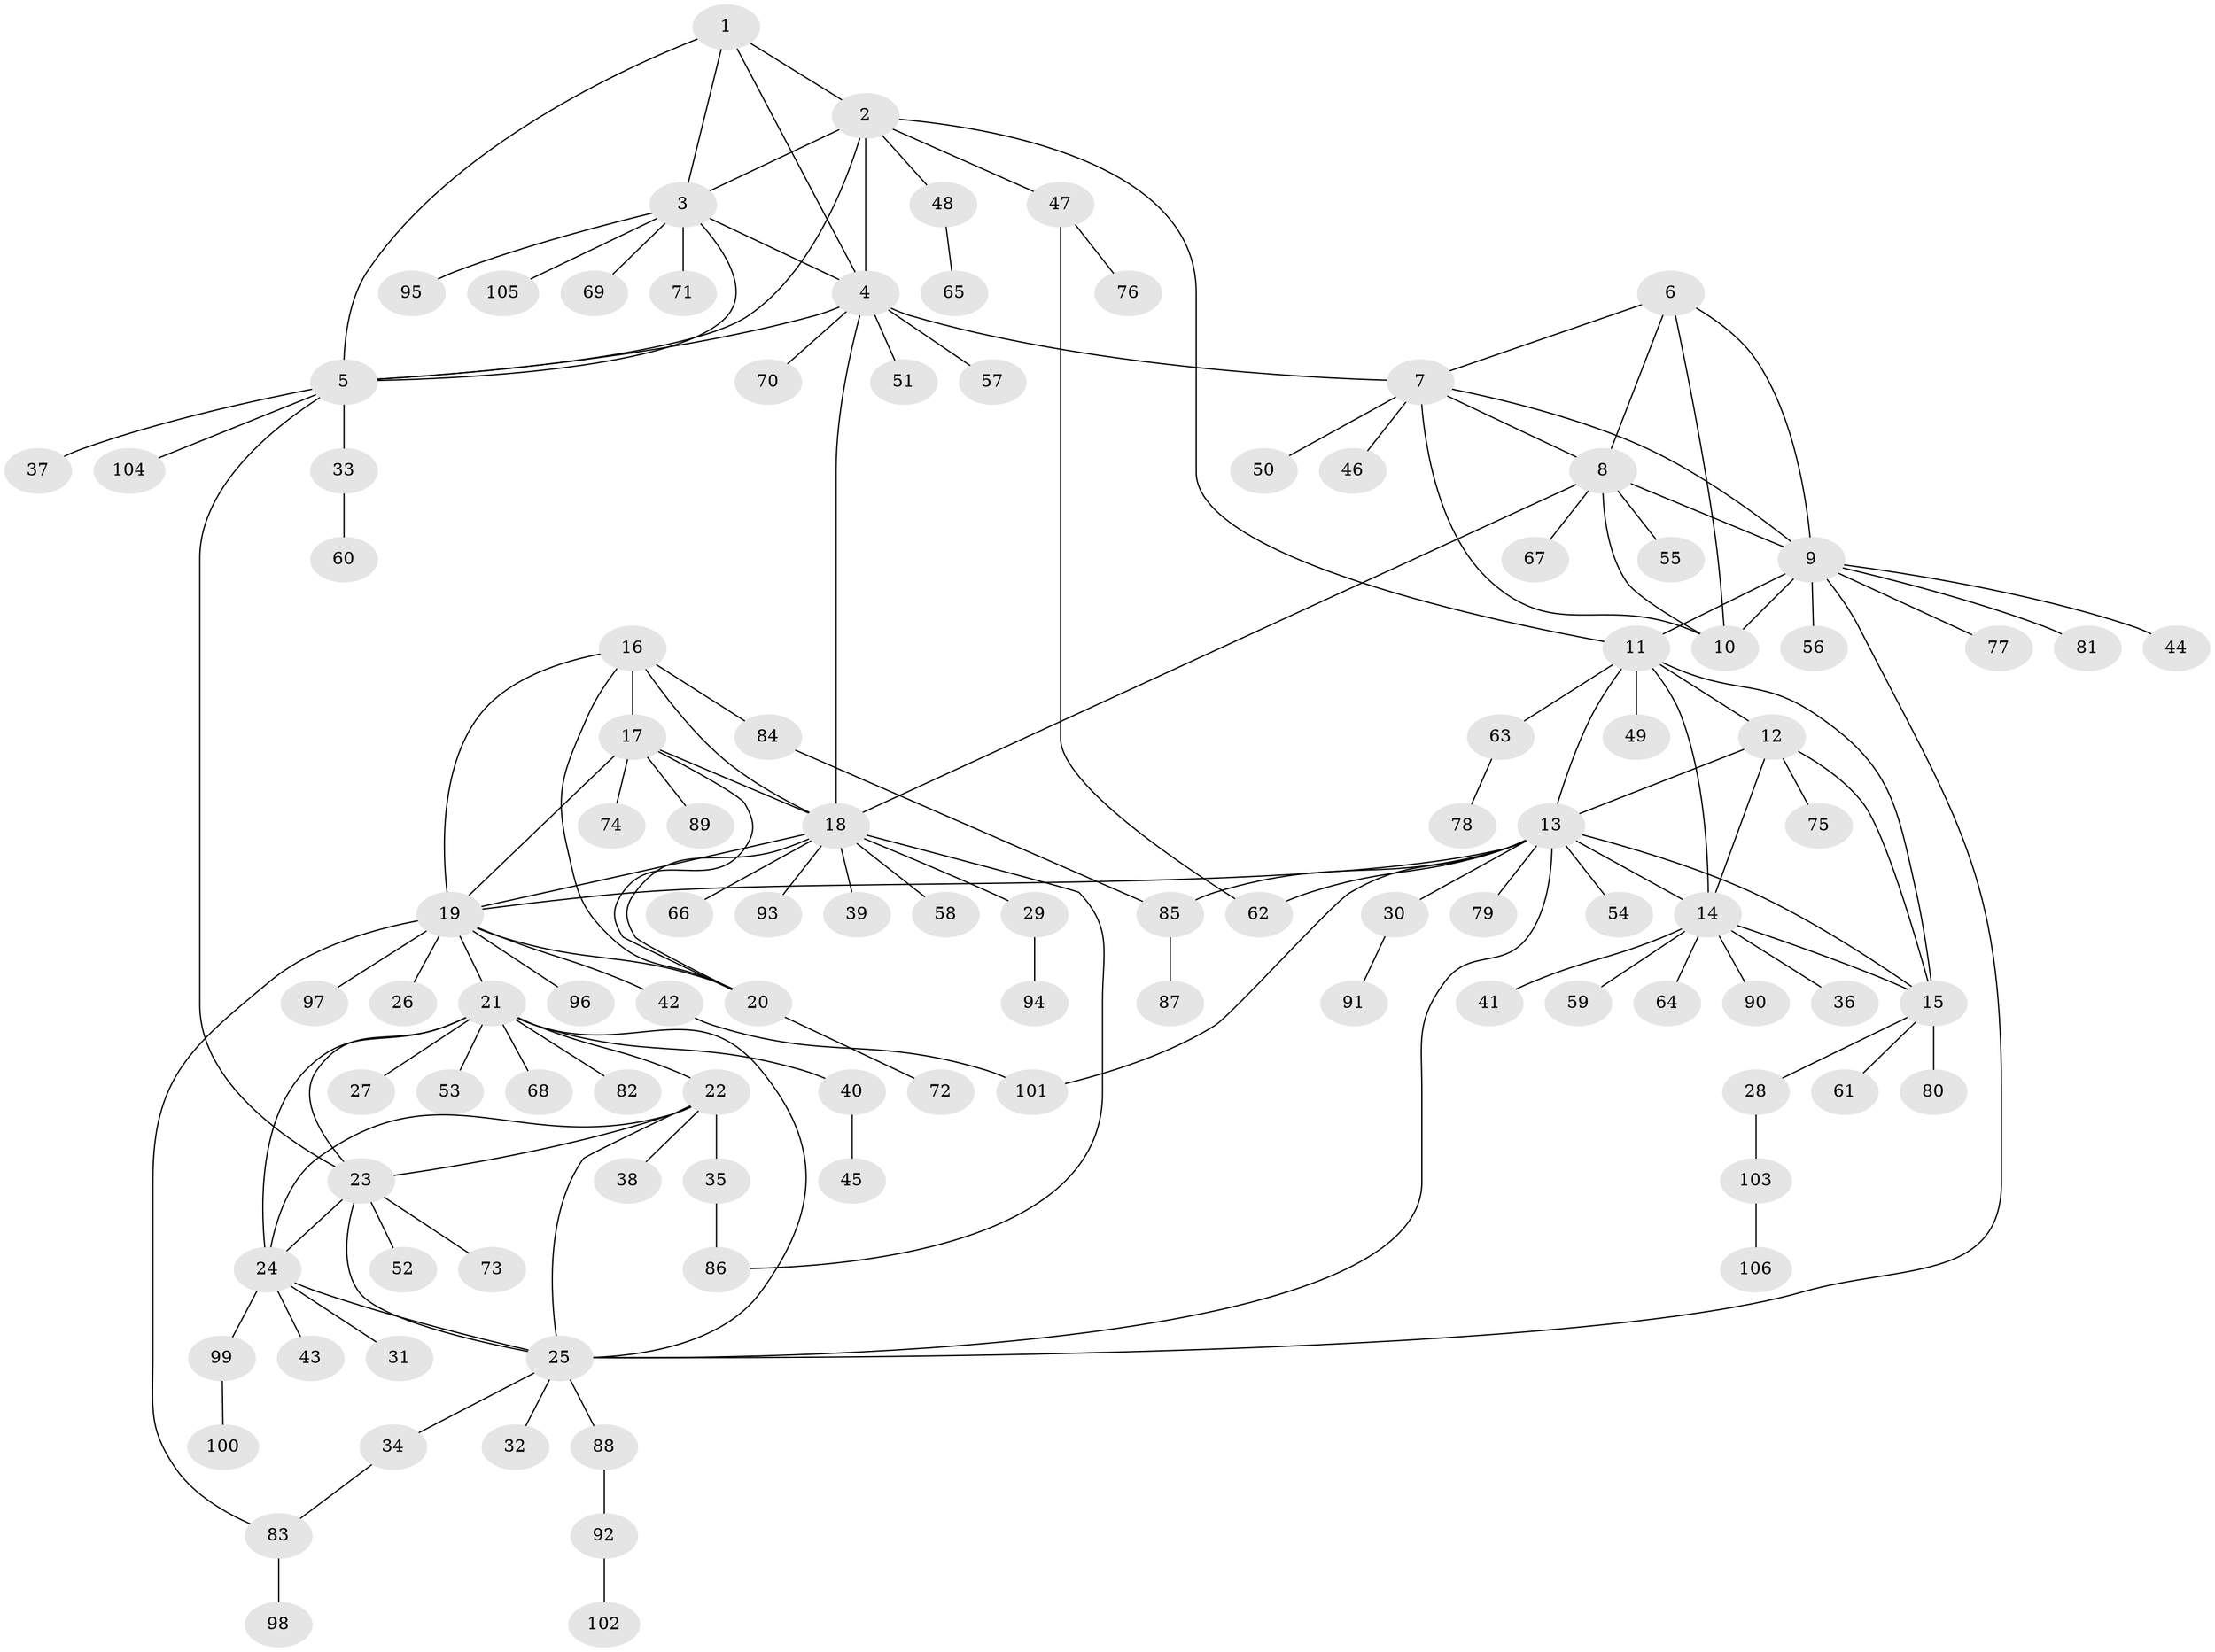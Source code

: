 // coarse degree distribution, {3: 0.023809523809523808, 1: 0.7857142857142857, 5: 0.047619047619047616, 6: 0.023809523809523808, 2: 0.023809523809523808, 4: 0.023809523809523808, 17: 0.023809523809523808, 8: 0.023809523809523808, 9: 0.023809523809523808}
// Generated by graph-tools (version 1.1) at 2025/58/03/04/25 21:58:51]
// undirected, 106 vertices, 146 edges
graph export_dot {
graph [start="1"]
  node [color=gray90,style=filled];
  1;
  2;
  3;
  4;
  5;
  6;
  7;
  8;
  9;
  10;
  11;
  12;
  13;
  14;
  15;
  16;
  17;
  18;
  19;
  20;
  21;
  22;
  23;
  24;
  25;
  26;
  27;
  28;
  29;
  30;
  31;
  32;
  33;
  34;
  35;
  36;
  37;
  38;
  39;
  40;
  41;
  42;
  43;
  44;
  45;
  46;
  47;
  48;
  49;
  50;
  51;
  52;
  53;
  54;
  55;
  56;
  57;
  58;
  59;
  60;
  61;
  62;
  63;
  64;
  65;
  66;
  67;
  68;
  69;
  70;
  71;
  72;
  73;
  74;
  75;
  76;
  77;
  78;
  79;
  80;
  81;
  82;
  83;
  84;
  85;
  86;
  87;
  88;
  89;
  90;
  91;
  92;
  93;
  94;
  95;
  96;
  97;
  98;
  99;
  100;
  101;
  102;
  103;
  104;
  105;
  106;
  1 -- 2;
  1 -- 3;
  1 -- 4;
  1 -- 5;
  2 -- 3;
  2 -- 4;
  2 -- 5;
  2 -- 11;
  2 -- 47;
  2 -- 48;
  3 -- 4;
  3 -- 5;
  3 -- 69;
  3 -- 71;
  3 -- 95;
  3 -- 105;
  4 -- 5;
  4 -- 7;
  4 -- 18;
  4 -- 51;
  4 -- 57;
  4 -- 70;
  5 -- 23;
  5 -- 33;
  5 -- 37;
  5 -- 104;
  6 -- 7;
  6 -- 8;
  6 -- 9;
  6 -- 10;
  7 -- 8;
  7 -- 9;
  7 -- 10;
  7 -- 46;
  7 -- 50;
  8 -- 9;
  8 -- 10;
  8 -- 18;
  8 -- 55;
  8 -- 67;
  9 -- 10;
  9 -- 11;
  9 -- 25;
  9 -- 44;
  9 -- 56;
  9 -- 77;
  9 -- 81;
  11 -- 12;
  11 -- 13;
  11 -- 14;
  11 -- 15;
  11 -- 49;
  11 -- 63;
  12 -- 13;
  12 -- 14;
  12 -- 15;
  12 -- 75;
  13 -- 14;
  13 -- 15;
  13 -- 19;
  13 -- 25;
  13 -- 30;
  13 -- 54;
  13 -- 62;
  13 -- 79;
  13 -- 85;
  13 -- 101;
  14 -- 15;
  14 -- 36;
  14 -- 41;
  14 -- 59;
  14 -- 64;
  14 -- 90;
  15 -- 28;
  15 -- 61;
  15 -- 80;
  16 -- 17;
  16 -- 18;
  16 -- 19;
  16 -- 20;
  16 -- 84;
  17 -- 18;
  17 -- 19;
  17 -- 20;
  17 -- 74;
  17 -- 89;
  18 -- 19;
  18 -- 20;
  18 -- 29;
  18 -- 39;
  18 -- 58;
  18 -- 66;
  18 -- 86;
  18 -- 93;
  19 -- 20;
  19 -- 21;
  19 -- 26;
  19 -- 42;
  19 -- 83;
  19 -- 96;
  19 -- 97;
  20 -- 72;
  21 -- 22;
  21 -- 23;
  21 -- 24;
  21 -- 25;
  21 -- 27;
  21 -- 40;
  21 -- 53;
  21 -- 68;
  21 -- 82;
  22 -- 23;
  22 -- 24;
  22 -- 25;
  22 -- 35;
  22 -- 38;
  23 -- 24;
  23 -- 25;
  23 -- 52;
  23 -- 73;
  24 -- 25;
  24 -- 31;
  24 -- 43;
  24 -- 99;
  25 -- 32;
  25 -- 34;
  25 -- 88;
  28 -- 103;
  29 -- 94;
  30 -- 91;
  33 -- 60;
  34 -- 83;
  35 -- 86;
  40 -- 45;
  42 -- 101;
  47 -- 62;
  47 -- 76;
  48 -- 65;
  63 -- 78;
  83 -- 98;
  84 -- 85;
  85 -- 87;
  88 -- 92;
  92 -- 102;
  99 -- 100;
  103 -- 106;
}
